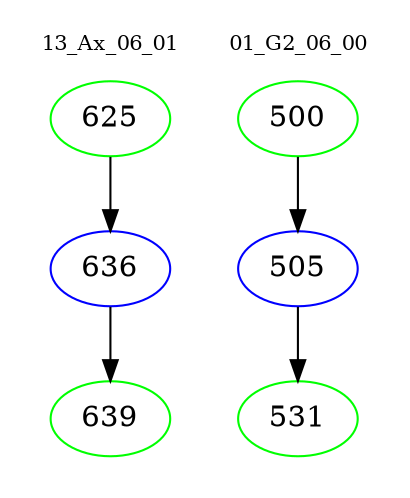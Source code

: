 digraph{
subgraph cluster_0 {
color = white
label = "13_Ax_06_01";
fontsize=10;
T0_625 [label="625", color="green"]
T0_625 -> T0_636 [color="black"]
T0_636 [label="636", color="blue"]
T0_636 -> T0_639 [color="black"]
T0_639 [label="639", color="green"]
}
subgraph cluster_1 {
color = white
label = "01_G2_06_00";
fontsize=10;
T1_500 [label="500", color="green"]
T1_500 -> T1_505 [color="black"]
T1_505 [label="505", color="blue"]
T1_505 -> T1_531 [color="black"]
T1_531 [label="531", color="green"]
}
}
